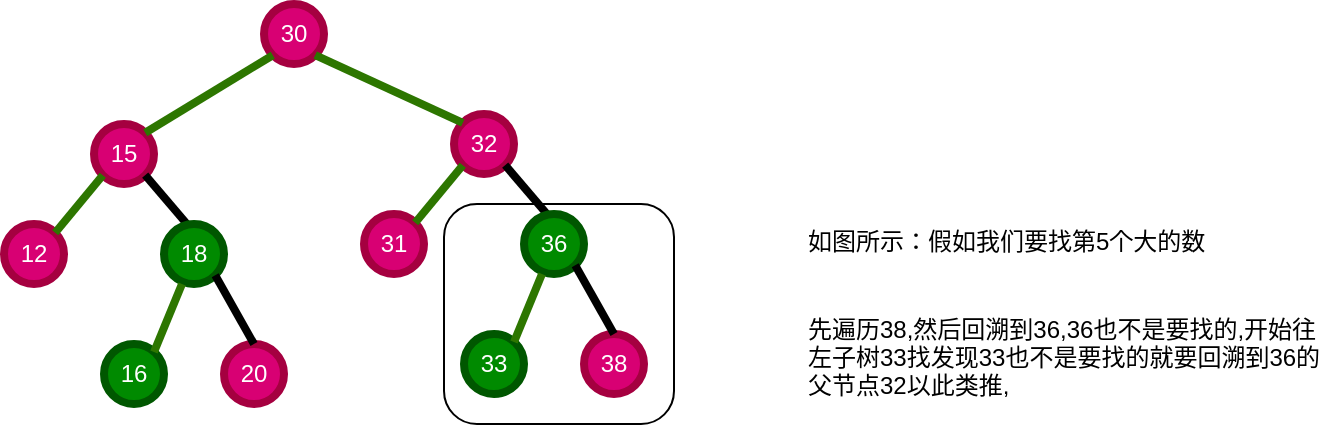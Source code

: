<mxfile version="14.6.9" type="github"><diagram id="E3yOUuyXgyFBnX3p1y0b" name="Page-1"><mxGraphModel dx="946" dy="614" grid="1" gridSize="10" guides="1" tooltips="1" connect="1" arrows="1" fold="1" page="1" pageScale="1" pageWidth="827" pageHeight="1169" math="0" shadow="0"><root><mxCell id="0"/><mxCell id="1" parent="0"/><mxCell id="1bgh5i2Y9M02vqZP_2Iy-58" value="" style="rounded=1;whiteSpace=wrap;html=1;strokeWidth=1;" parent="1" vertex="1"><mxGeometry x="310" y="330" width="115" height="110" as="geometry"/></mxCell><mxCell id="1bgh5i2Y9M02vqZP_2Iy-2" value="15" style="ellipse;whiteSpace=wrap;html=1;aspect=fixed;fillColor=#d80073;strokeColor=#A50040;fontColor=#ffffff;strokeWidth=4;" parent="1" vertex="1"><mxGeometry x="135" y="290" width="30" height="30" as="geometry"/></mxCell><mxCell id="1bgh5i2Y9M02vqZP_2Iy-7" value="" style="endArrow=none;html=1;exitX=1;exitY=1;exitDx=0;exitDy=0;strokeWidth=4;" parent="1" source="1bgh5i2Y9M02vqZP_2Iy-2" edge="1"><mxGeometry width="50" height="50" relative="1" as="geometry"><mxPoint x="150" y="370" as="sourcePoint"/><mxPoint x="190" y="350" as="targetPoint"/></mxGeometry></mxCell><mxCell id="1bgh5i2Y9M02vqZP_2Iy-9" value="18" style="ellipse;whiteSpace=wrap;html=1;aspect=fixed;fillColor=#008a00;strokeColor=#005700;fontColor=#ffffff;strokeWidth=4;" parent="1" vertex="1"><mxGeometry x="170" y="340" width="30" height="30" as="geometry"/></mxCell><mxCell id="1bgh5i2Y9M02vqZP_2Iy-10" value="12" style="ellipse;whiteSpace=wrap;html=1;aspect=fixed;fillColor=#d80073;strokeColor=#A50040;fontColor=#ffffff;strokeWidth=4;" parent="1" vertex="1"><mxGeometry x="90" y="340" width="30" height="30" as="geometry"/></mxCell><mxCell id="1bgh5i2Y9M02vqZP_2Iy-11" value="" style="endArrow=none;html=1;exitX=0;exitY=1;exitDx=0;exitDy=0;entryX=1;entryY=0;entryDx=0;entryDy=0;fillColor=#60a917;strokeColor=#2D7600;strokeWidth=4;" parent="1" source="1bgh5i2Y9M02vqZP_2Iy-2" target="1bgh5i2Y9M02vqZP_2Iy-10" edge="1"><mxGeometry width="50" height="50" relative="1" as="geometry"><mxPoint x="170.607" y="325.607" as="sourcePoint"/><mxPoint x="200" y="370" as="targetPoint"/></mxGeometry></mxCell><mxCell id="1bgh5i2Y9M02vqZP_2Iy-13" value="16" style="ellipse;whiteSpace=wrap;html=1;aspect=fixed;fillColor=#008a00;strokeColor=#005700;fontColor=#ffffff;strokeWidth=4;" parent="1" vertex="1"><mxGeometry x="140" y="400" width="30" height="30" as="geometry"/></mxCell><mxCell id="1bgh5i2Y9M02vqZP_2Iy-14" value="" style="endArrow=none;html=1;fillColor=#60a917;strokeColor=#2D7600;strokeWidth=4;" parent="1" edge="1"><mxGeometry width="50" height="50" relative="1" as="geometry"><mxPoint x="179" y="370" as="sourcePoint"/><mxPoint x="165" y="404" as="targetPoint"/></mxGeometry></mxCell><mxCell id="1bgh5i2Y9M02vqZP_2Iy-15" value="20" style="ellipse;whiteSpace=wrap;html=1;aspect=fixed;fillColor=#d80073;strokeColor=#A50040;fontColor=#ffffff;strokeWidth=4;" parent="1" vertex="1"><mxGeometry x="200" y="400" width="30" height="30" as="geometry"/></mxCell><mxCell id="1bgh5i2Y9M02vqZP_2Iy-16" value="" style="endArrow=none;html=1;exitX=0.5;exitY=0;exitDx=0;exitDy=0;strokeWidth=4;entryX=1;entryY=1;entryDx=0;entryDy=0;" parent="1" source="1bgh5i2Y9M02vqZP_2Iy-15" target="1bgh5i2Y9M02vqZP_2Iy-9" edge="1"><mxGeometry width="50" height="50" relative="1" as="geometry"><mxPoint x="170.607" y="325.607" as="sourcePoint"/><mxPoint x="200" y="360" as="targetPoint"/><Array as="points"/></mxGeometry></mxCell><mxCell id="1bgh5i2Y9M02vqZP_2Iy-34" value="32" style="ellipse;whiteSpace=wrap;html=1;aspect=fixed;fillColor=#d80073;strokeColor=#A50040;fontColor=#ffffff;strokeWidth=4;" parent="1" vertex="1"><mxGeometry x="315" y="285" width="30" height="30" as="geometry"/></mxCell><mxCell id="1bgh5i2Y9M02vqZP_2Iy-35" value="" style="endArrow=none;html=1;exitX=1;exitY=1;exitDx=0;exitDy=0;strokeWidth=4;" parent="1" source="1bgh5i2Y9M02vqZP_2Iy-34" edge="1"><mxGeometry width="50" height="50" relative="1" as="geometry"><mxPoint x="330" y="365" as="sourcePoint"/><mxPoint x="370" y="345" as="targetPoint"/></mxGeometry></mxCell><mxCell id="1bgh5i2Y9M02vqZP_2Iy-36" value="36" style="ellipse;whiteSpace=wrap;html=1;aspect=fixed;fillColor=#008a00;strokeColor=#005700;fontColor=#ffffff;strokeWidth=4;" parent="1" vertex="1"><mxGeometry x="350" y="335" width="30" height="30" as="geometry"/></mxCell><mxCell id="1bgh5i2Y9M02vqZP_2Iy-37" value="31" style="ellipse;whiteSpace=wrap;html=1;aspect=fixed;fillColor=#d80073;strokeColor=#A50040;fontColor=#ffffff;strokeWidth=4;" parent="1" vertex="1"><mxGeometry x="270" y="335" width="30" height="30" as="geometry"/></mxCell><mxCell id="1bgh5i2Y9M02vqZP_2Iy-38" value="" style="endArrow=none;html=1;exitX=0;exitY=1;exitDx=0;exitDy=0;entryX=1;entryY=0;entryDx=0;entryDy=0;fillColor=#60a917;strokeColor=#2D7600;strokeWidth=4;" parent="1" source="1bgh5i2Y9M02vqZP_2Iy-34" target="1bgh5i2Y9M02vqZP_2Iy-37" edge="1"><mxGeometry width="50" height="50" relative="1" as="geometry"><mxPoint x="350.607" y="320.607" as="sourcePoint"/><mxPoint x="380" y="365" as="targetPoint"/></mxGeometry></mxCell><mxCell id="1bgh5i2Y9M02vqZP_2Iy-39" value="33" style="ellipse;whiteSpace=wrap;html=1;aspect=fixed;fillColor=#008a00;strokeColor=#005700;fontColor=#ffffff;strokeWidth=4;" parent="1" vertex="1"><mxGeometry x="320" y="395" width="30" height="30" as="geometry"/></mxCell><mxCell id="1bgh5i2Y9M02vqZP_2Iy-40" value="" style="endArrow=none;html=1;fillColor=#60a917;strokeColor=#2D7600;strokeWidth=4;" parent="1" edge="1"><mxGeometry width="50" height="50" relative="1" as="geometry"><mxPoint x="359" y="365" as="sourcePoint"/><mxPoint x="345" y="399" as="targetPoint"/></mxGeometry></mxCell><mxCell id="1bgh5i2Y9M02vqZP_2Iy-41" value="38" style="ellipse;whiteSpace=wrap;html=1;aspect=fixed;fillColor=#d80073;strokeColor=#A50040;fontColor=#ffffff;strokeWidth=4;" parent="1" vertex="1"><mxGeometry x="380" y="395" width="30" height="30" as="geometry"/></mxCell><mxCell id="1bgh5i2Y9M02vqZP_2Iy-42" value="" style="endArrow=none;html=1;exitX=0.5;exitY=0;exitDx=0;exitDy=0;strokeWidth=4;entryX=1;entryY=1;entryDx=0;entryDy=0;" parent="1" source="1bgh5i2Y9M02vqZP_2Iy-41" target="1bgh5i2Y9M02vqZP_2Iy-36" edge="1"><mxGeometry width="50" height="50" relative="1" as="geometry"><mxPoint x="350.607" y="320.607" as="sourcePoint"/><mxPoint x="380" y="355" as="targetPoint"/><Array as="points"/></mxGeometry></mxCell><mxCell id="1bgh5i2Y9M02vqZP_2Iy-43" value="30" style="ellipse;whiteSpace=wrap;html=1;aspect=fixed;fillColor=#d80073;strokeColor=#A50040;fontColor=#ffffff;strokeWidth=4;" parent="1" vertex="1"><mxGeometry x="220" y="230" width="30" height="30" as="geometry"/></mxCell><mxCell id="1bgh5i2Y9M02vqZP_2Iy-44" value="" style="endArrow=none;html=1;exitX=0;exitY=1;exitDx=0;exitDy=0;entryX=1;entryY=0;entryDx=0;entryDy=0;fillColor=#60a917;strokeColor=#2D7600;strokeWidth=4;" parent="1" source="1bgh5i2Y9M02vqZP_2Iy-43" target="1bgh5i2Y9M02vqZP_2Iy-2" edge="1"><mxGeometry width="50" height="50" relative="1" as="geometry"><mxPoint x="149.393" y="325.607" as="sourcePoint"/><mxPoint x="125.607" y="354.393" as="targetPoint"/></mxGeometry></mxCell><mxCell id="1bgh5i2Y9M02vqZP_2Iy-45" value="" style="endArrow=none;html=1;exitX=1;exitY=1;exitDx=0;exitDy=0;fillColor=#60a917;strokeColor=#2D7600;strokeWidth=4;entryX=0;entryY=0;entryDx=0;entryDy=0;" parent="1" source="1bgh5i2Y9M02vqZP_2Iy-43" target="1bgh5i2Y9M02vqZP_2Iy-34" edge="1"><mxGeometry width="50" height="50" relative="1" as="geometry"><mxPoint x="159.393" y="335.607" as="sourcePoint"/><mxPoint x="310" y="290" as="targetPoint"/></mxGeometry></mxCell><mxCell id="1bgh5i2Y9M02vqZP_2Iy-62" value="&lt;div&gt;&lt;span&gt;如图所示：假如我们要找第5个大的数&lt;/span&gt;&lt;/div&gt;&lt;span&gt;&lt;div&gt;&lt;br&gt;&lt;/div&gt;&lt;div&gt;&lt;br&gt;&lt;/div&gt;&lt;div&gt;&lt;span&gt;先遍历38,然后回溯到36,&lt;/span&gt;&lt;span&gt;36也不是要找的,开始往左子树33找&lt;/span&gt;&lt;span&gt;发现33也不是要找的就要回溯到36的父节点32&lt;/span&gt;&lt;span&gt;以此类推,&lt;/span&gt;&lt;/div&gt;&lt;/span&gt;" style="text;html=1;strokeColor=none;fillColor=none;align=left;verticalAlign=middle;whiteSpace=wrap;rounded=0;labelPosition=center;verticalLabelPosition=middle;" parent="1" vertex="1"><mxGeometry x="490" y="335" width="260" height="100" as="geometry"/></mxCell></root></mxGraphModel></diagram></mxfile>